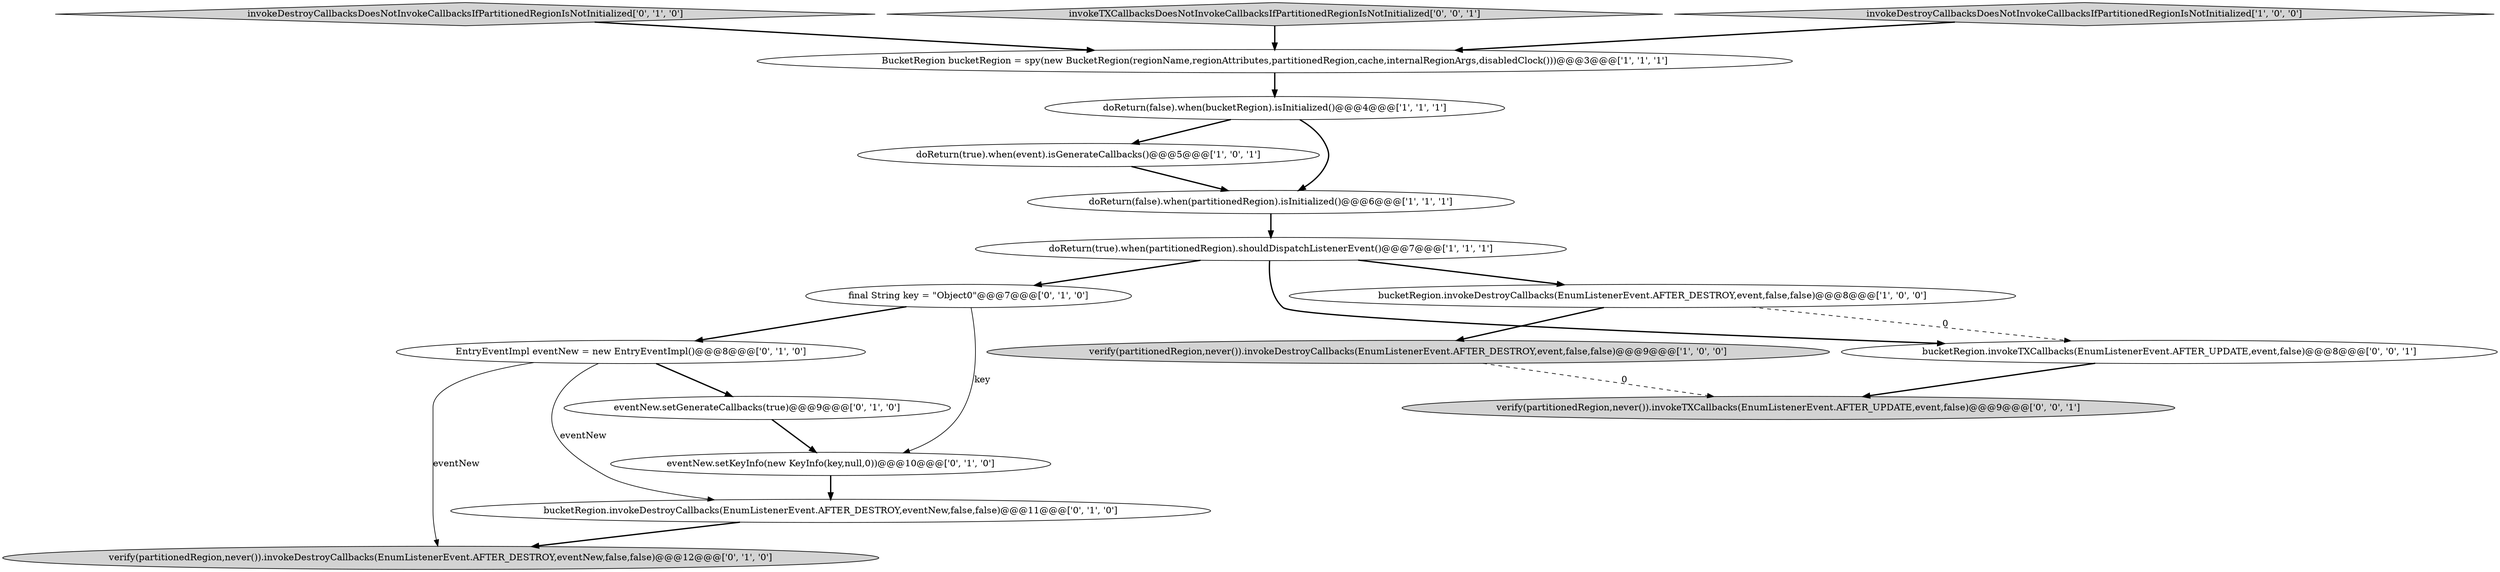 digraph {
8 [style = filled, label = "final String key = \"Object0\"@@@7@@@['0', '1', '0']", fillcolor = white, shape = ellipse image = "AAA0AAABBB2BBB"];
10 [style = filled, label = "eventNew.setKeyInfo(new KeyInfo(key,null,0))@@@10@@@['0', '1', '0']", fillcolor = white, shape = ellipse image = "AAA1AAABBB2BBB"];
3 [style = filled, label = "bucketRegion.invokeDestroyCallbacks(EnumListenerEvent.AFTER_DESTROY,event,false,false)@@@8@@@['1', '0', '0']", fillcolor = white, shape = ellipse image = "AAA0AAABBB1BBB"];
13 [style = filled, label = "invokeDestroyCallbacksDoesNotInvokeCallbacksIfPartitionedRegionIsNotInitialized['0', '1', '0']", fillcolor = lightgray, shape = diamond image = "AAA0AAABBB2BBB"];
12 [style = filled, label = "EntryEventImpl eventNew = new EntryEventImpl()@@@8@@@['0', '1', '0']", fillcolor = white, shape = ellipse image = "AAA0AAABBB2BBB"];
9 [style = filled, label = "eventNew.setGenerateCallbacks(true)@@@9@@@['0', '1', '0']", fillcolor = white, shape = ellipse image = "AAA1AAABBB2BBB"];
0 [style = filled, label = "doReturn(true).when(partitionedRegion).shouldDispatchListenerEvent()@@@7@@@['1', '1', '1']", fillcolor = white, shape = ellipse image = "AAA0AAABBB1BBB"];
7 [style = filled, label = "BucketRegion bucketRegion = spy(new BucketRegion(regionName,regionAttributes,partitionedRegion,cache,internalRegionArgs,disabledClock()))@@@3@@@['1', '1', '1']", fillcolor = white, shape = ellipse image = "AAA0AAABBB1BBB"];
15 [style = filled, label = "verify(partitionedRegion,never()).invokeTXCallbacks(EnumListenerEvent.AFTER_UPDATE,event,false)@@@9@@@['0', '0', '1']", fillcolor = lightgray, shape = ellipse image = "AAA0AAABBB3BBB"];
16 [style = filled, label = "invokeTXCallbacksDoesNotInvokeCallbacksIfPartitionedRegionIsNotInitialized['0', '0', '1']", fillcolor = lightgray, shape = diamond image = "AAA0AAABBB3BBB"];
2 [style = filled, label = "invokeDestroyCallbacksDoesNotInvokeCallbacksIfPartitionedRegionIsNotInitialized['1', '0', '0']", fillcolor = lightgray, shape = diamond image = "AAA0AAABBB1BBB"];
6 [style = filled, label = "doReturn(false).when(partitionedRegion).isInitialized()@@@6@@@['1', '1', '1']", fillcolor = white, shape = ellipse image = "AAA0AAABBB1BBB"];
14 [style = filled, label = "verify(partitionedRegion,never()).invokeDestroyCallbacks(EnumListenerEvent.AFTER_DESTROY,eventNew,false,false)@@@12@@@['0', '1', '0']", fillcolor = lightgray, shape = ellipse image = "AAA1AAABBB2BBB"];
1 [style = filled, label = "verify(partitionedRegion,never()).invokeDestroyCallbacks(EnumListenerEvent.AFTER_DESTROY,event,false,false)@@@9@@@['1', '0', '0']", fillcolor = lightgray, shape = ellipse image = "AAA0AAABBB1BBB"];
11 [style = filled, label = "bucketRegion.invokeDestroyCallbacks(EnumListenerEvent.AFTER_DESTROY,eventNew,false,false)@@@11@@@['0', '1', '0']", fillcolor = white, shape = ellipse image = "AAA1AAABBB2BBB"];
5 [style = filled, label = "doReturn(true).when(event).isGenerateCallbacks()@@@5@@@['1', '0', '1']", fillcolor = white, shape = ellipse image = "AAA0AAABBB1BBB"];
4 [style = filled, label = "doReturn(false).when(bucketRegion).isInitialized()@@@4@@@['1', '1', '1']", fillcolor = white, shape = ellipse image = "AAA0AAABBB1BBB"];
17 [style = filled, label = "bucketRegion.invokeTXCallbacks(EnumListenerEvent.AFTER_UPDATE,event,false)@@@8@@@['0', '0', '1']", fillcolor = white, shape = ellipse image = "AAA0AAABBB3BBB"];
4->6 [style = bold, label=""];
13->7 [style = bold, label=""];
3->17 [style = dashed, label="0"];
8->12 [style = bold, label=""];
2->7 [style = bold, label=""];
12->14 [style = solid, label="eventNew"];
4->5 [style = bold, label=""];
6->0 [style = bold, label=""];
10->11 [style = bold, label=""];
0->3 [style = bold, label=""];
0->8 [style = bold, label=""];
11->14 [style = bold, label=""];
3->1 [style = bold, label=""];
12->9 [style = bold, label=""];
8->10 [style = solid, label="key"];
17->15 [style = bold, label=""];
7->4 [style = bold, label=""];
0->17 [style = bold, label=""];
1->15 [style = dashed, label="0"];
16->7 [style = bold, label=""];
5->6 [style = bold, label=""];
12->11 [style = solid, label="eventNew"];
9->10 [style = bold, label=""];
}
